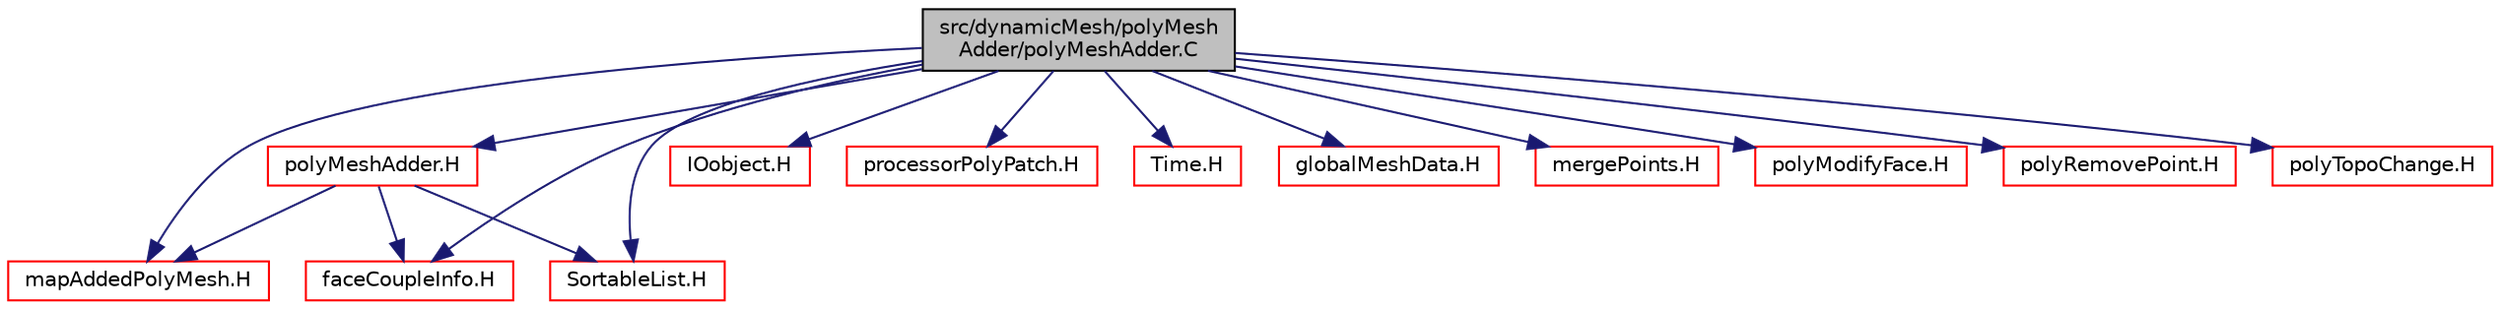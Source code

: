digraph "src/dynamicMesh/polyMeshAdder/polyMeshAdder.C"
{
  bgcolor="transparent";
  edge [fontname="Helvetica",fontsize="10",labelfontname="Helvetica",labelfontsize="10"];
  node [fontname="Helvetica",fontsize="10",shape=record];
  Node1 [label="src/dynamicMesh/polyMesh\lAdder/polyMeshAdder.C",height=0.2,width=0.4,color="black", fillcolor="grey75", style="filled", fontcolor="black"];
  Node1 -> Node2 [color="midnightblue",fontsize="10",style="solid",fontname="Helvetica"];
  Node2 [label="polyMeshAdder.H",height=0.2,width=0.4,color="red",URL="$a04996.html"];
  Node2 -> Node3 [color="midnightblue",fontsize="10",style="solid",fontname="Helvetica"];
  Node3 [label="mapAddedPolyMesh.H",height=0.2,width=0.4,color="red",URL="$a08949.html"];
  Node2 -> Node4 [color="midnightblue",fontsize="10",style="solid",fontname="Helvetica"];
  Node4 [label="faceCoupleInfo.H",height=0.2,width=0.4,color="red",URL="$a04993.html"];
  Node2 -> Node5 [color="midnightblue",fontsize="10",style="solid",fontname="Helvetica"];
  Node5 [label="SortableList.H",height=0.2,width=0.4,color="red",URL="$a07984.html"];
  Node1 -> Node3 [color="midnightblue",fontsize="10",style="solid",fontname="Helvetica"];
  Node1 -> Node6 [color="midnightblue",fontsize="10",style="solid",fontname="Helvetica"];
  Node6 [label="IOobject.H",height=0.2,width=0.4,color="red",URL="$a08075.html"];
  Node1 -> Node4 [color="midnightblue",fontsize="10",style="solid",fontname="Helvetica"];
  Node1 -> Node7 [color="midnightblue",fontsize="10",style="solid",fontname="Helvetica"];
  Node7 [label="processorPolyPatch.H",height=0.2,width=0.4,color="red",URL="$a09003.html"];
  Node1 -> Node5 [color="midnightblue",fontsize="10",style="solid",fontname="Helvetica"];
  Node1 -> Node8 [color="midnightblue",fontsize="10",style="solid",fontname="Helvetica"];
  Node8 [label="Time.H",height=0.2,width=0.4,color="red",URL="$a08181.html"];
  Node1 -> Node9 [color="midnightblue",fontsize="10",style="solid",fontname="Helvetica"];
  Node9 [label="globalMeshData.H",height=0.2,width=0.4,color="red",URL="$a08939.html"];
  Node1 -> Node10 [color="midnightblue",fontsize="10",style="solid",fontname="Helvetica"];
  Node10 [label="mergePoints.H",height=0.2,width=0.4,color="red",URL="$a08890.html",tooltip="Merge points. See below. "];
  Node1 -> Node11 [color="midnightblue",fontsize="10",style="solid",fontname="Helvetica"];
  Node11 [label="polyModifyFace.H",height=0.2,width=0.4,color="red",URL="$a05028.html"];
  Node1 -> Node12 [color="midnightblue",fontsize="10",style="solid",fontname="Helvetica"];
  Node12 [label="polyRemovePoint.H",height=0.2,width=0.4,color="red",URL="$a05050.html"];
  Node1 -> Node13 [color="midnightblue",fontsize="10",style="solid",fontname="Helvetica"];
  Node13 [label="polyTopoChange.H",height=0.2,width=0.4,color="red",URL="$a05034.html"];
}
